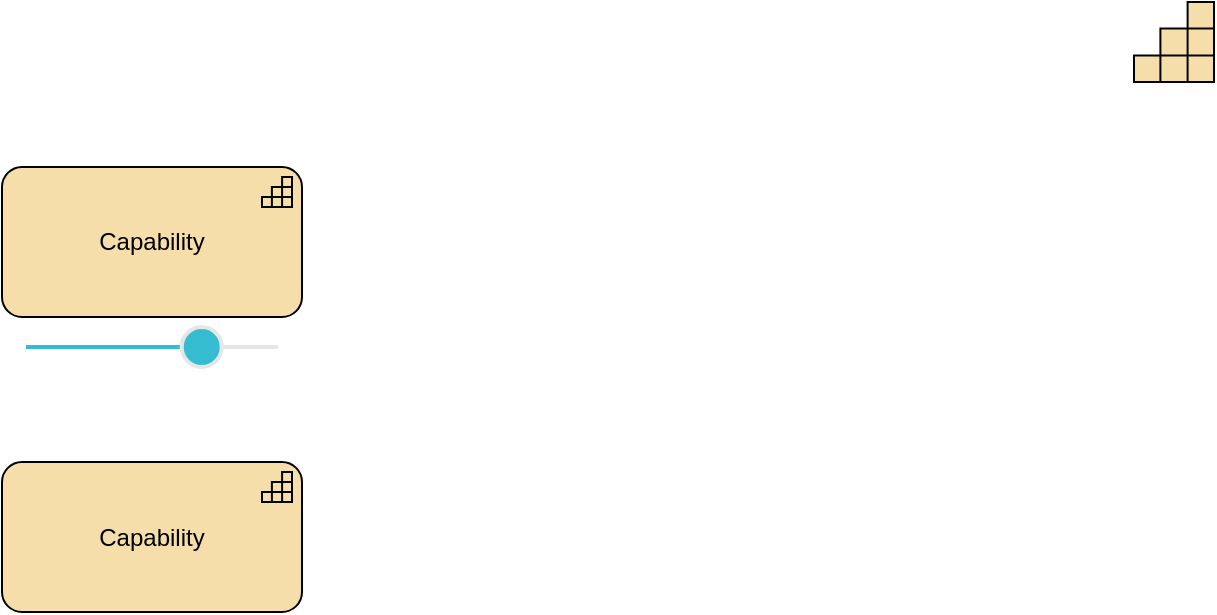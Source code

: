 <mxfile>
    <diagram id="yIIqEk7P_r5QBRFyrBZL" name="Страница — 1">
        <mxGraphModel dx="830" dy="779" grid="1" gridSize="10" guides="1" tooltips="1" connect="1" arrows="1" fold="1" page="1" pageScale="1" pageWidth="827" pageHeight="1169" math="0" shadow="0">
            <root>
                <mxCell id="0"/>
                <mxCell id="1" parent="0"/>
                <mxCell id="2" value="" style="html=1;outlineConnect=0;whiteSpace=wrap;fillColor=#F5DEAA;shape=mxgraph.archimate3.capability;" vertex="1" parent="1">
                    <mxGeometry x="980" y="20" width="40" height="40" as="geometry"/>
                </mxCell>
                <mxCell id="3" value="Capability" style="html=1;outlineConnect=0;whiteSpace=wrap;fillColor=#F5DEAA;shape=mxgraph.archimate3.application;appType=capability;archiType=rounded;" vertex="1" parent="1">
                    <mxGeometry x="414" y="102.5" width="150" height="75" as="geometry"/>
                </mxCell>
                <mxCell id="4" value="Capability" style="html=1;outlineConnect=0;whiteSpace=wrap;fillColor=#F5DEAA;shape=mxgraph.archimate3.application;appType=capability;archiType=rounded;" vertex="1" parent="1">
                    <mxGeometry x="414" y="250" width="150" height="75" as="geometry"/>
                </mxCell>
                <mxCell id="7" value="" style="verticalLabelPosition=bottom;shadow=0;dashed=0;align=center;html=1;verticalAlign=top;strokeWidth=2;shape=mxgraph.mockup.forms.horSlider;strokeColor=#E6E6E6;sliderStyle=basic;sliderPos=71.429;handleStyle=circle;fillColor2=#36BCD1;gradientColor=none;labelBorderColor=none;labelBackgroundColor=none;fillColor=#36BCD1;perimeterSpacing=0;fillOpacity=100;" vertex="1" parent="1">
                    <mxGeometry x="426" y="177.5" width="126" height="30" as="geometry"/>
                </mxCell>
            </root>
        </mxGraphModel>
    </diagram>
</mxfile>
